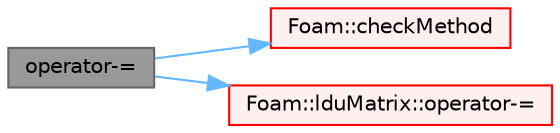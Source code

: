 digraph "operator-="
{
 // LATEX_PDF_SIZE
  bgcolor="transparent";
  edge [fontname=Helvetica,fontsize=10,labelfontname=Helvetica,labelfontsize=10];
  node [fontname=Helvetica,fontsize=10,shape=box,height=0.2,width=0.4];
  rankdir="LR";
  Node1 [id="Node000001",label="operator-=",height=0.2,width=0.4,color="gray40", fillcolor="grey60", style="filled", fontcolor="black",tooltip=" "];
  Node1 -> Node2 [id="edge1_Node000001_Node000002",color="steelblue1",style="solid",tooltip=" "];
  Node2 [id="Node000002",label="Foam::checkMethod",height=0.2,width=0.4,color="red", fillcolor="#FFF0F0", style="filled",URL="$namespaceFoam.html#a012401e4818d0d6baf419e9c57729929",tooltip=" "];
  Node1 -> Node6 [id="edge2_Node000001_Node000006",color="steelblue1",style="solid",tooltip=" "];
  Node6 [id="Node000006",label="Foam::lduMatrix::operator-=",height=0.2,width=0.4,color="red", fillcolor="#FFF0F0", style="filled",URL="$classFoam_1_1lduMatrix.html#ad74d793450215c8520bbee8e3084139d",tooltip=" "];
}
